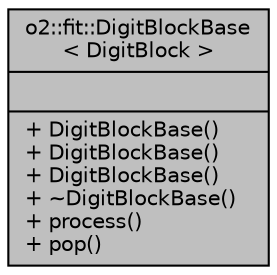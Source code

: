 digraph "o2::fit::DigitBlockBase&lt; DigitBlock &gt;"
{
 // INTERACTIVE_SVG=YES
  bgcolor="transparent";
  edge [fontname="Helvetica",fontsize="10",labelfontname="Helvetica",labelfontsize="10"];
  node [fontname="Helvetica",fontsize="10",shape=record];
  Node5 [label="{o2::fit::DigitBlockBase\l\< DigitBlock \>\n||+ DigitBlockBase()\l+ DigitBlockBase()\l+ DigitBlockBase()\l+ ~DigitBlockBase()\l+ process()\l+ pop()\l}",height=0.2,width=0.4,color="black", fillcolor="grey75", style="filled", fontcolor="black"];
}
